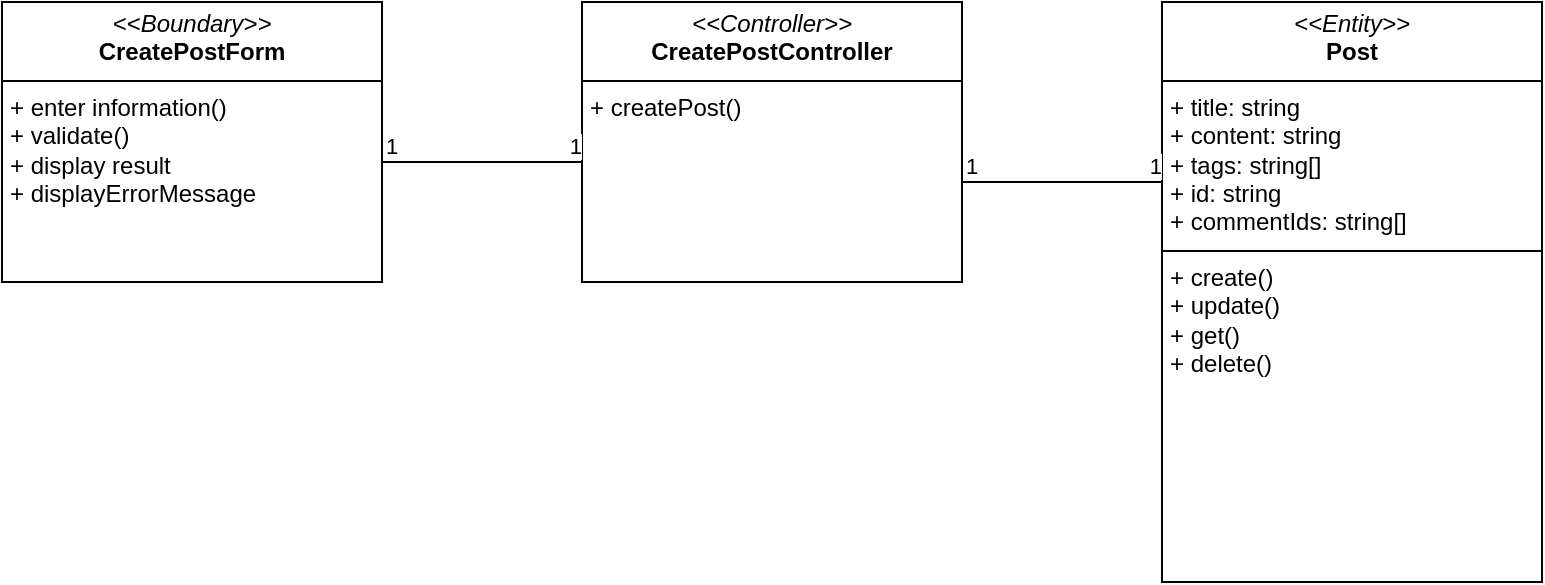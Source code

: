 <mxfile version="26.1.0">
  <diagram name="Page-1" id="qcji1DS8fMsZkbvlLXW2">
    <mxGraphModel dx="1444" dy="875" grid="1" gridSize="10" guides="1" tooltips="1" connect="1" arrows="1" fold="1" page="1" pageScale="1" pageWidth="850" pageHeight="1100" math="0" shadow="0">
      <root>
        <mxCell id="0" />
        <mxCell id="1" parent="0" />
        <mxCell id="HFv7_rnm1IvQZgd4KkDK-1" value="&lt;p style=&quot;margin: 4px 0px 0px; text-align: center;&quot;&gt;&lt;i&gt;&amp;lt;&amp;lt;Entity&amp;gt;&amp;gt;&lt;/i&gt;&lt;br&gt;&lt;b&gt;Post&lt;/b&gt;&lt;/p&gt;&lt;hr style=&quot;border-style: solid;&quot; size=&quot;1&quot;&gt;&lt;p style=&quot;margin: 0px 0px 0px 4px;&quot;&gt;+ title: string&lt;/p&gt;&lt;p style=&quot;margin: 0px 0px 0px 4px;&quot;&gt;+ content: string&lt;/p&gt;&lt;p style=&quot;margin: 0px 0px 0px 4px;&quot;&gt;+ tags: string[]&lt;/p&gt;&lt;p style=&quot;margin: 0px 0px 0px 4px;&quot;&gt;+ id: string&lt;/p&gt;&lt;p style=&quot;margin: 0px 0px 0px 4px;&quot;&gt;+ commentIds: string[]&lt;/p&gt;&lt;hr style=&quot;border-style: solid;&quot; size=&quot;1&quot;&gt;&lt;p style=&quot;margin: 0px 0px 0px 4px;&quot;&gt;+ create()&lt;br&gt;&lt;/p&gt;&lt;p style=&quot;margin: 0px 0px 0px 4px;&quot;&gt;+ update()&lt;/p&gt;&lt;p style=&quot;margin: 0px 0px 0px 4px;&quot;&gt;+ get()&lt;/p&gt;&lt;p style=&quot;margin: 0px 0px 0px 4px;&quot;&gt;+ delete()&lt;/p&gt;" style="verticalAlign=top;align=left;overflow=fill;html=1;whiteSpace=wrap;" vertex="1" parent="1">
          <mxGeometry x="620" y="90" width="190" height="290" as="geometry" />
        </mxCell>
        <mxCell id="HFv7_rnm1IvQZgd4KkDK-2" value="&lt;p style=&quot;margin:0px;margin-top:4px;text-align:center;&quot;&gt;&lt;i&gt;&amp;lt;&amp;lt;Boundary&amp;gt;&amp;gt;&lt;/i&gt;&lt;br&gt;&lt;b&gt;CreatePostForm&lt;/b&gt;&lt;/p&gt;&lt;hr size=&quot;1&quot; style=&quot;border-style:solid;&quot;&gt;&lt;p style=&quot;margin:0px;margin-left:4px;&quot;&gt;+ enter information()&lt;/p&gt;&lt;p style=&quot;margin:0px;margin-left:4px;&quot;&gt;+ validate()&lt;/p&gt;&lt;p style=&quot;margin:0px;margin-left:4px;&quot;&gt;+ display result&lt;/p&gt;&lt;p style=&quot;margin:0px;margin-left:4px;&quot;&gt;+ displayErrorMessage&lt;/p&gt;" style="verticalAlign=top;align=left;overflow=fill;html=1;whiteSpace=wrap;" vertex="1" parent="1">
          <mxGeometry x="40" y="90" width="190" height="140" as="geometry" />
        </mxCell>
        <mxCell id="HFv7_rnm1IvQZgd4KkDK-3" value="&lt;p style=&quot;margin:0px;margin-top:4px;text-align:center;&quot;&gt;&lt;i&gt;&amp;lt;&amp;lt;Controller&amp;gt;&amp;gt;&lt;/i&gt;&lt;br&gt;&lt;b&gt;CreatePostController&lt;/b&gt;&lt;/p&gt;&lt;hr size=&quot;1&quot; style=&quot;border-style:solid;&quot;&gt;&lt;p style=&quot;margin:0px;margin-left:4px;&quot;&gt;+ createPost()&lt;br&gt;&lt;/p&gt;" style="verticalAlign=top;align=left;overflow=fill;html=1;whiteSpace=wrap;" vertex="1" parent="1">
          <mxGeometry x="330" y="90" width="190" height="140" as="geometry" />
        </mxCell>
        <mxCell id="HFv7_rnm1IvQZgd4KkDK-4" value="" style="endArrow=none;html=1;edgeStyle=orthogonalEdgeStyle;rounded=0;" edge="1" parent="1">
          <mxGeometry relative="1" as="geometry">
            <mxPoint x="230" y="170" as="sourcePoint" />
            <mxPoint x="330" y="170" as="targetPoint" />
          </mxGeometry>
        </mxCell>
        <mxCell id="HFv7_rnm1IvQZgd4KkDK-5" value="1" style="edgeLabel;resizable=0;html=1;align=left;verticalAlign=bottom;" connectable="0" vertex="1" parent="HFv7_rnm1IvQZgd4KkDK-4">
          <mxGeometry x="-1" relative="1" as="geometry" />
        </mxCell>
        <mxCell id="HFv7_rnm1IvQZgd4KkDK-6" value="1" style="edgeLabel;resizable=0;html=1;align=right;verticalAlign=bottom;" connectable="0" vertex="1" parent="HFv7_rnm1IvQZgd4KkDK-4">
          <mxGeometry x="1" relative="1" as="geometry" />
        </mxCell>
        <mxCell id="HFv7_rnm1IvQZgd4KkDK-7" value="" style="endArrow=none;html=1;edgeStyle=orthogonalEdgeStyle;rounded=0;" edge="1" parent="1">
          <mxGeometry relative="1" as="geometry">
            <mxPoint x="520" y="180" as="sourcePoint" />
            <mxPoint x="620" y="180" as="targetPoint" />
          </mxGeometry>
        </mxCell>
        <mxCell id="HFv7_rnm1IvQZgd4KkDK-8" value="1" style="edgeLabel;resizable=0;html=1;align=left;verticalAlign=bottom;" connectable="0" vertex="1" parent="HFv7_rnm1IvQZgd4KkDK-7">
          <mxGeometry x="-1" relative="1" as="geometry" />
        </mxCell>
        <mxCell id="HFv7_rnm1IvQZgd4KkDK-9" value="1" style="edgeLabel;resizable=0;html=1;align=right;verticalAlign=bottom;" connectable="0" vertex="1" parent="HFv7_rnm1IvQZgd4KkDK-7">
          <mxGeometry x="1" relative="1" as="geometry" />
        </mxCell>
      </root>
    </mxGraphModel>
  </diagram>
</mxfile>
